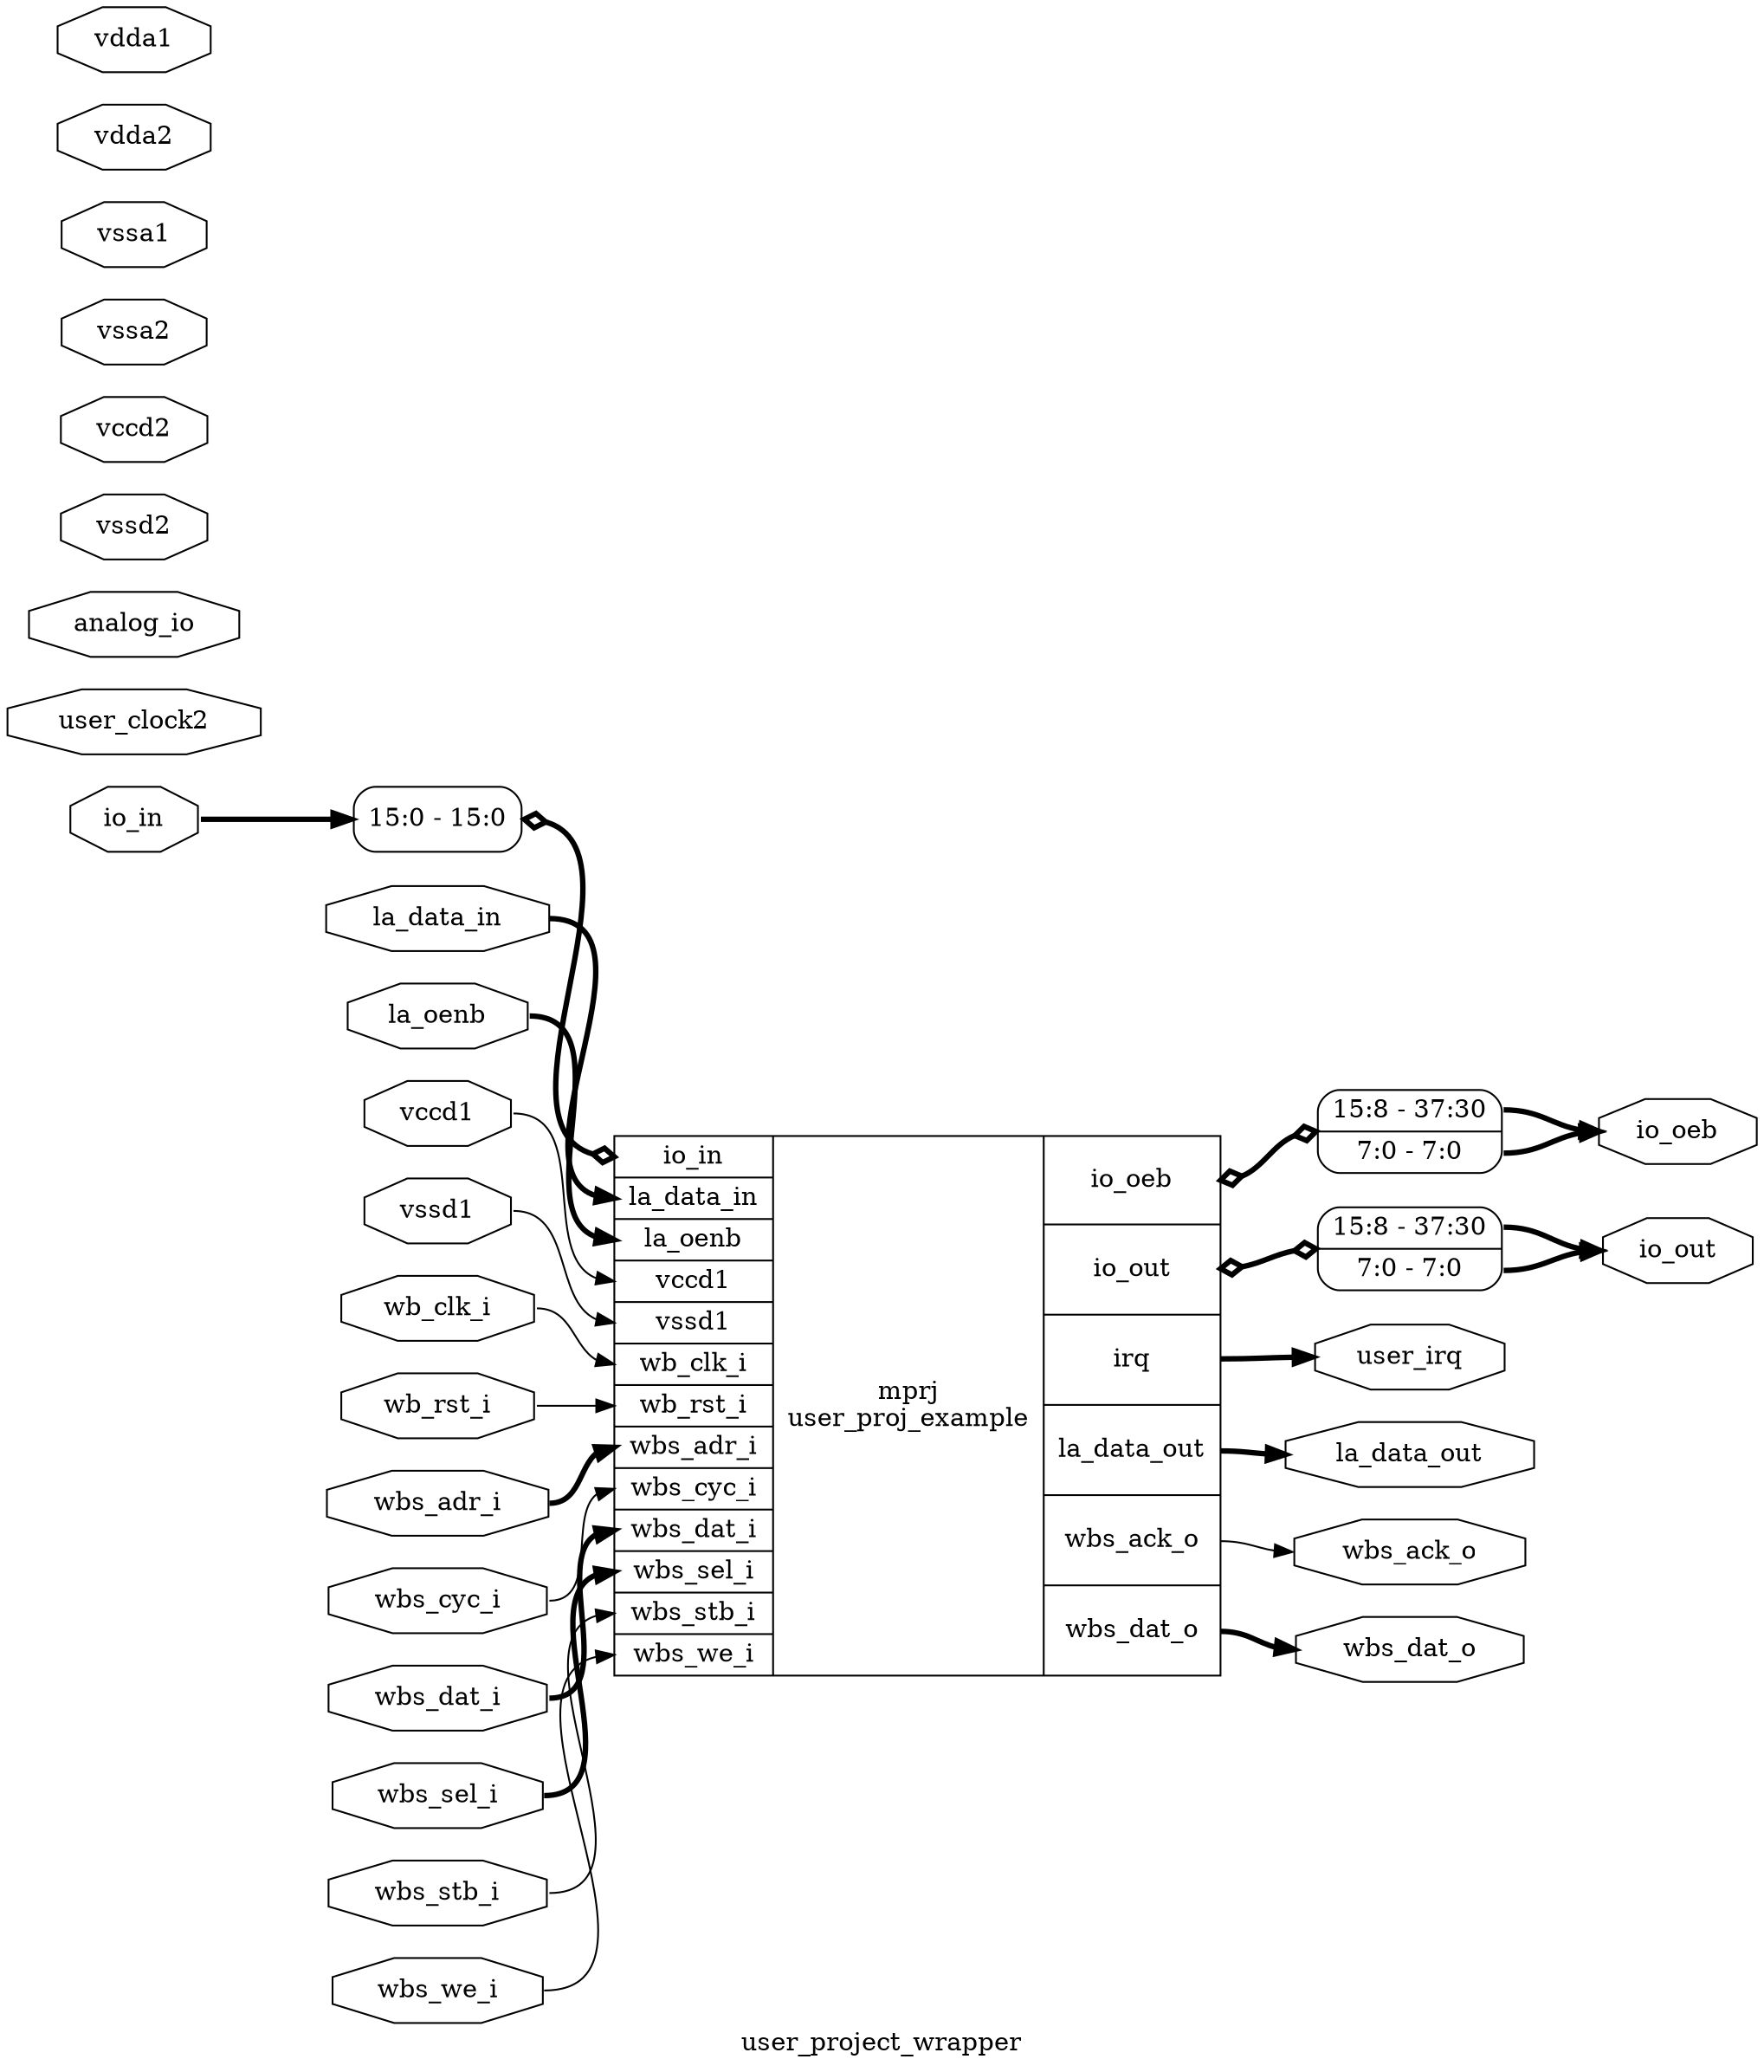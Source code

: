 digraph "user_project_wrapper" {
label="user_project_wrapper";
rankdir="LR";
remincross=true;
n1 [ shape=octagon, label="user_irq", color="black", fontcolor="black" ];
n2 [ shape=octagon, label="user_clock2", color="black", fontcolor="black" ];
n3 [ shape=octagon, label="analog_io", color="black", fontcolor="black" ];
n4 [ shape=octagon, label="io_oeb", color="black", fontcolor="black" ];
n5 [ shape=octagon, label="io_out", color="black", fontcolor="black" ];
n6 [ shape=octagon, label="io_in", color="black", fontcolor="black" ];
n7 [ shape=octagon, label="la_oenb", color="black", fontcolor="black" ];
n8 [ shape=octagon, label="la_data_out", color="black", fontcolor="black" ];
n9 [ shape=octagon, label="la_data_in", color="black", fontcolor="black" ];
n10 [ shape=octagon, label="wbs_dat_o", color="black", fontcolor="black" ];
n11 [ shape=octagon, label="wbs_ack_o", color="black", fontcolor="black" ];
n12 [ shape=octagon, label="wbs_adr_i", color="black", fontcolor="black" ];
n13 [ shape=octagon, label="wbs_dat_i", color="black", fontcolor="black" ];
n14 [ shape=octagon, label="wbs_sel_i", color="black", fontcolor="black" ];
n15 [ shape=octagon, label="wbs_we_i", color="black", fontcolor="black" ];
n16 [ shape=octagon, label="wbs_cyc_i", color="black", fontcolor="black" ];
n17 [ shape=octagon, label="wbs_stb_i", color="black", fontcolor="black" ];
n18 [ shape=octagon, label="wb_rst_i", color="black", fontcolor="black" ];
n19 [ shape=octagon, label="wb_clk_i", color="black", fontcolor="black" ];
n20 [ shape=octagon, label="vssd2", color="black", fontcolor="black" ];
n21 [ shape=octagon, label="vssd1", color="black", fontcolor="black" ];
n22 [ shape=octagon, label="vccd2", color="black", fontcolor="black" ];
n23 [ shape=octagon, label="vccd1", color="black", fontcolor="black" ];
n24 [ shape=octagon, label="vssa2", color="black", fontcolor="black" ];
n25 [ shape=octagon, label="vssa1", color="black", fontcolor="black" ];
n26 [ shape=octagon, label="vdda2", color="black", fontcolor="black" ];
n27 [ shape=octagon, label="vdda1", color="black", fontcolor="black" ];
c29 [ shape=record, label="{{<p6> io_in|<p9> la_data_in|<p7> la_oenb|<p23> vccd1|<p21> vssd1|<p19> wb_clk_i|<p18> wb_rst_i|<p12> wbs_adr_i|<p16> wbs_cyc_i|<p13> wbs_dat_i|<p14> wbs_sel_i|<p17> wbs_stb_i|<p15> wbs_we_i}|mprj\nuser_proj_example|{<p4> io_oeb|<p5> io_out|<p28> irq|<p8> la_data_out|<p11> wbs_ack_o|<p10> wbs_dat_o}}",  ];
x0 [ shape=record, style=rounded, label="<s1> 15:8 - 37:30 |<s0> 7:0 - 7:0 ", color="black", fontcolor="black" ];
c29:p4:e -> x0:w [arrowhead=odiamond, arrowtail=odiamond, dir=both, color="black", fontcolor="black", style="setlinewidth(3)", label=""];
x1 [ shape=record, style=rounded, label="<s1> 15:8 - 37:30 |<s0> 7:0 - 7:0 ", color="black", fontcolor="black" ];
c29:p5:e -> x1:w [arrowhead=odiamond, arrowtail=odiamond, dir=both, color="black", fontcolor="black", style="setlinewidth(3)", label=""];
x2 [ shape=record, style=rounded, label="<s0> 15:0 - 15:0 ", color="black", fontcolor="black" ];
x2:e -> c29:p6:w [arrowhead=odiamond, arrowtail=odiamond, dir=both, color="black", fontcolor="black", style="setlinewidth(3)", label=""];
c29:p28:e -> n1:w [color="black", fontcolor="black", style="setlinewidth(3)", label=""];
c29:p10:e -> n10:w [color="black", fontcolor="black", style="setlinewidth(3)", label=""];
c29:p11:e -> n11:w [color="black", fontcolor="black", label=""];
n12:e -> c29:p12:w [color="black", fontcolor="black", style="setlinewidth(3)", label=""];
n13:e -> c29:p13:w [color="black", fontcolor="black", style="setlinewidth(3)", label=""];
n14:e -> c29:p14:w [color="black", fontcolor="black", style="setlinewidth(3)", label=""];
n15:e -> c29:p15:w [color="black", fontcolor="black", label=""];
n16:e -> c29:p16:w [color="black", fontcolor="black", label=""];
n17:e -> c29:p17:w [color="black", fontcolor="black", label=""];
n18:e -> c29:p18:w [color="black", fontcolor="black", label=""];
n19:e -> c29:p19:w [color="black", fontcolor="black", label=""];
n21:e -> c29:p21:w [color="black", fontcolor="black", label=""];
n23:e -> c29:p23:w [color="black", fontcolor="black", label=""];
x0:s0:e -> n4:w [color="black", fontcolor="black", style="setlinewidth(3)", label=""];
x0:s1:e -> n4:w [color="black", fontcolor="black", style="setlinewidth(3)", label=""];
x1:s0:e -> n5:w [color="black", fontcolor="black", style="setlinewidth(3)", label=""];
x1:s1:e -> n5:w [color="black", fontcolor="black", style="setlinewidth(3)", label=""];
n6:e -> x2:s0:w [color="black", fontcolor="black", style="setlinewidth(3)", label=""];
n7:e -> c29:p7:w [color="black", fontcolor="black", style="setlinewidth(3)", label=""];
c29:p8:e -> n8:w [color="black", fontcolor="black", style="setlinewidth(3)", label=""];
n9:e -> c29:p9:w [color="black", fontcolor="black", style="setlinewidth(3)", label=""];
}
